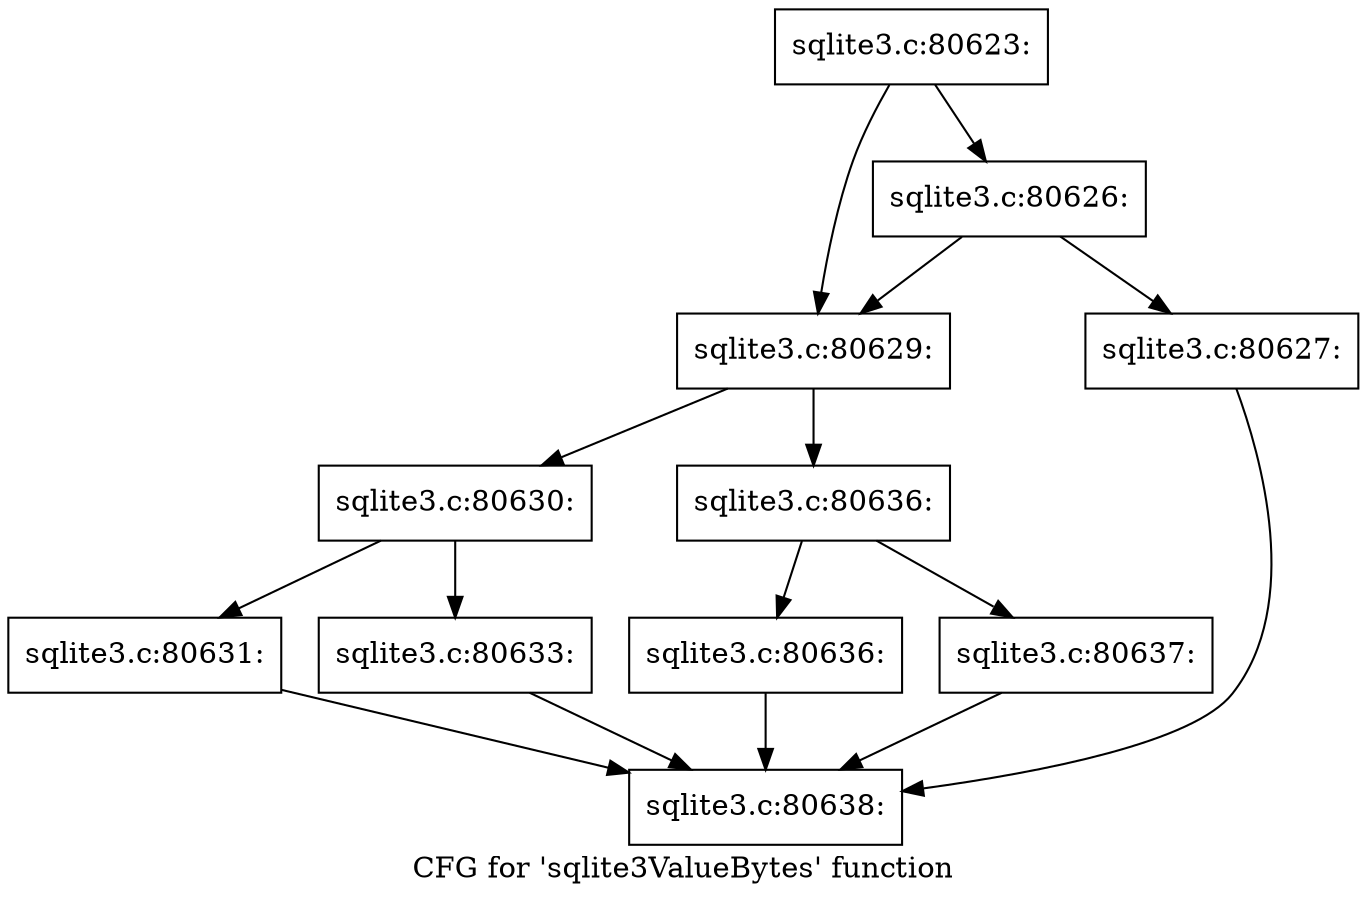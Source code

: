digraph "CFG for 'sqlite3ValueBytes' function" {
	label="CFG for 'sqlite3ValueBytes' function";

	Node0x55c0f7abdd50 [shape=record,label="{sqlite3.c:80623:}"];
	Node0x55c0f7abdd50 -> Node0x55c0f7ac96d0;
	Node0x55c0f7abdd50 -> Node0x55c0f7ac9680;
	Node0x55c0f7ac96d0 [shape=record,label="{sqlite3.c:80626:}"];
	Node0x55c0f7ac96d0 -> Node0x55c0f7ac9630;
	Node0x55c0f7ac96d0 -> Node0x55c0f7ac9680;
	Node0x55c0f7ac9630 [shape=record,label="{sqlite3.c:80627:}"];
	Node0x55c0f7ac9630 -> Node0x55c0f7ac7180;
	Node0x55c0f7ac9680 [shape=record,label="{sqlite3.c:80629:}"];
	Node0x55c0f7ac9680 -> Node0x55c0f7aca5d0;
	Node0x55c0f7ac9680 -> Node0x55c0f7aca620;
	Node0x55c0f7aca5d0 [shape=record,label="{sqlite3.c:80630:}"];
	Node0x55c0f7aca5d0 -> Node0x55c0f7acad20;
	Node0x55c0f7aca5d0 -> Node0x55c0f7acadc0;
	Node0x55c0f7acad20 [shape=record,label="{sqlite3.c:80631:}"];
	Node0x55c0f7acad20 -> Node0x55c0f7ac7180;
	Node0x55c0f7acadc0 [shape=record,label="{sqlite3.c:80633:}"];
	Node0x55c0f7acadc0 -> Node0x55c0f7ac7180;
	Node0x55c0f7aca620 [shape=record,label="{sqlite3.c:80636:}"];
	Node0x55c0f7aca620 -> Node0x55c0f7acad70;
	Node0x55c0f7aca620 -> Node0x55c0f7acbf00;
	Node0x55c0f7acad70 [shape=record,label="{sqlite3.c:80636:}"];
	Node0x55c0f7acad70 -> Node0x55c0f7ac7180;
	Node0x55c0f7acbf00 [shape=record,label="{sqlite3.c:80637:}"];
	Node0x55c0f7acbf00 -> Node0x55c0f7ac7180;
	Node0x55c0f7ac7180 [shape=record,label="{sqlite3.c:80638:}"];
}
